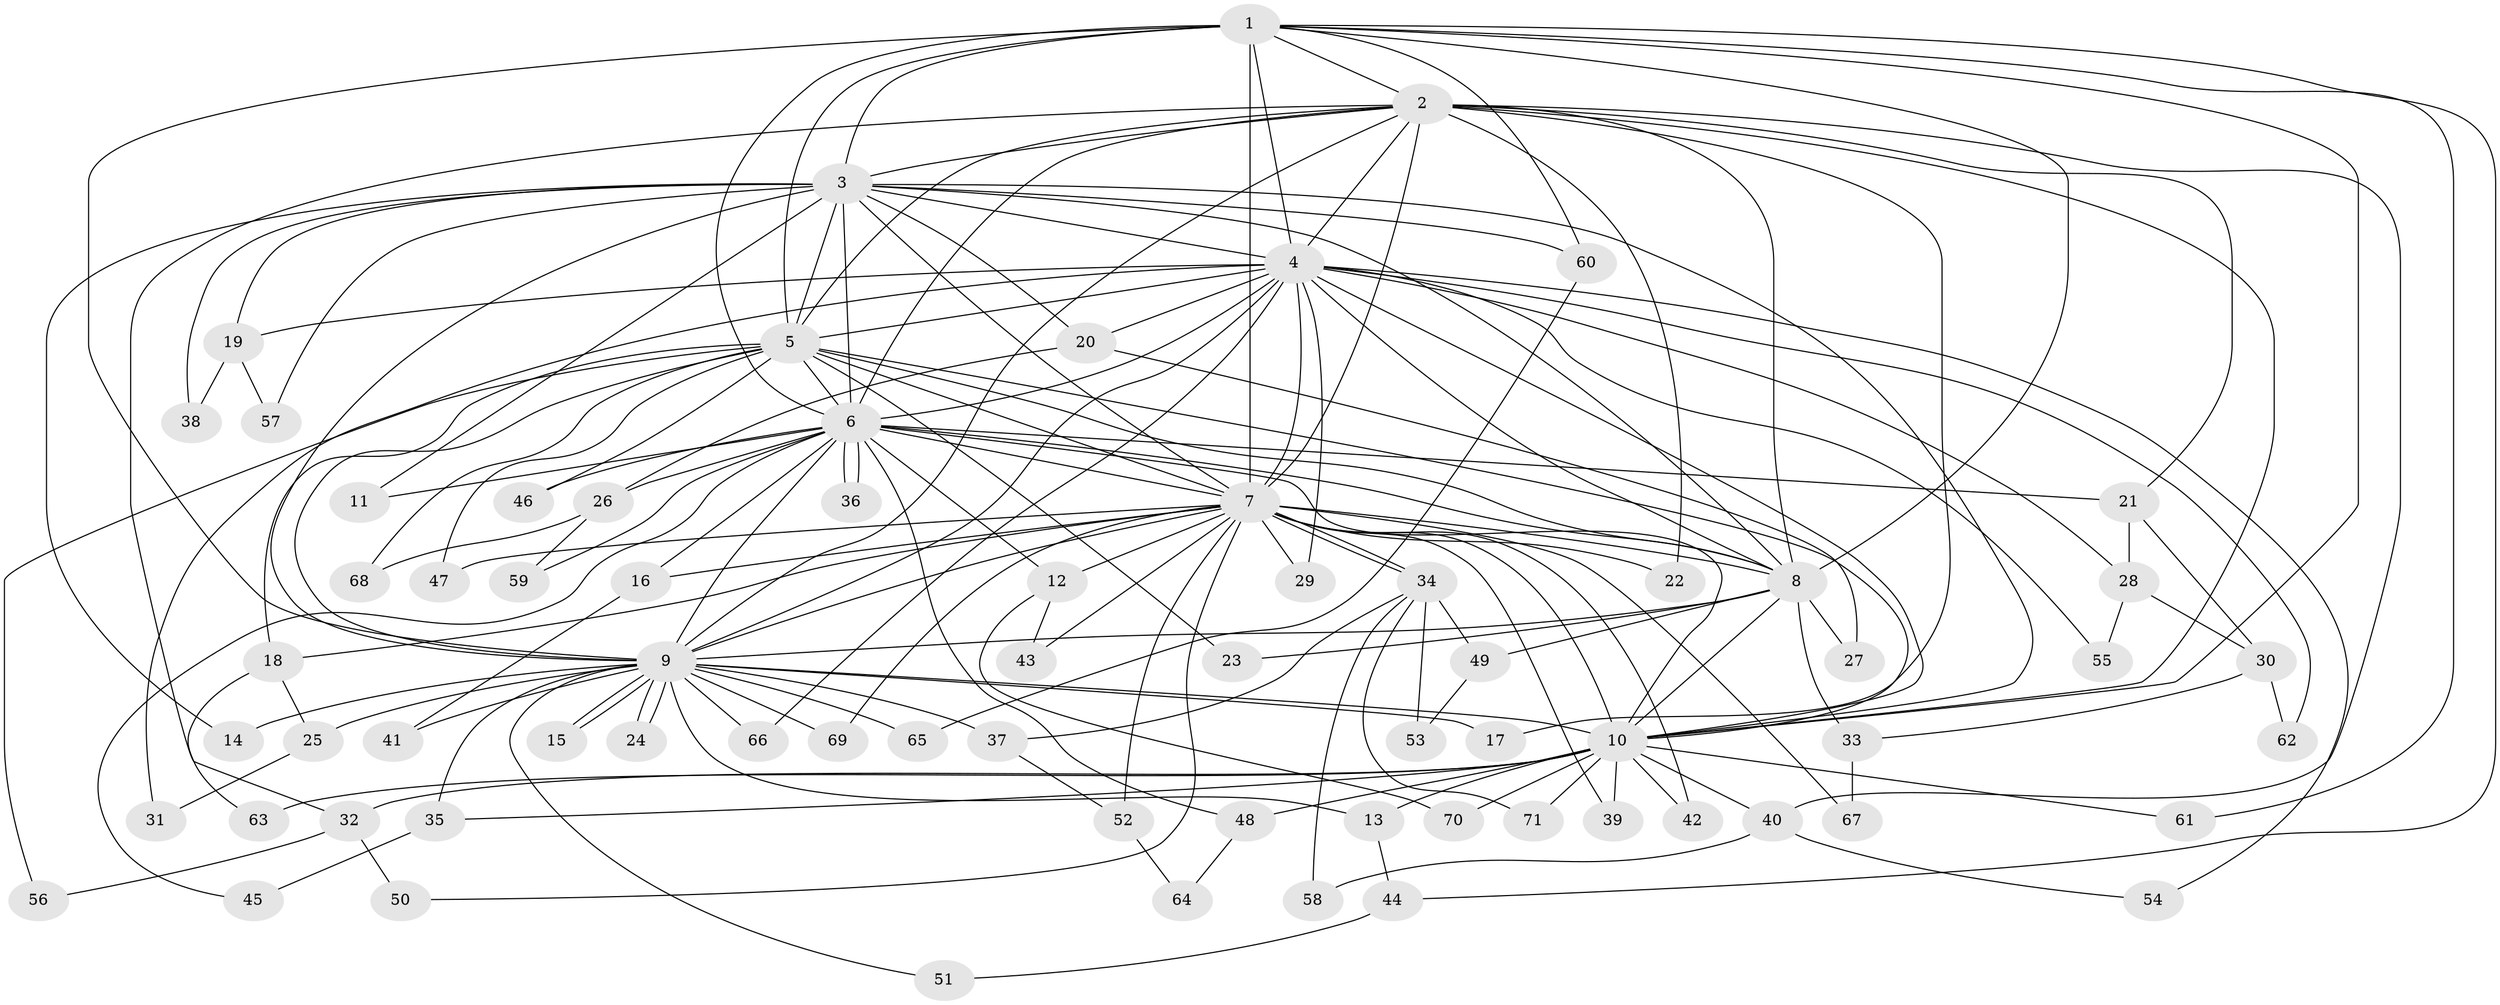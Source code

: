 // coarse degree distribution, {8: 0.023255813953488372, 10: 0.023255813953488372, 16: 0.023255813953488372, 13: 0.023255813953488372, 14: 0.023255813953488372, 22: 0.023255813953488372, 17: 0.023255813953488372, 2: 0.3953488372093023, 4: 0.11627906976744186, 3: 0.13953488372093023, 1: 0.13953488372093023, 5: 0.046511627906976744}
// Generated by graph-tools (version 1.1) at 2025/50/03/04/25 22:50:03]
// undirected, 71 vertices, 167 edges
graph export_dot {
  node [color=gray90,style=filled];
  1;
  2;
  3;
  4;
  5;
  6;
  7;
  8;
  9;
  10;
  11;
  12;
  13;
  14;
  15;
  16;
  17;
  18;
  19;
  20;
  21;
  22;
  23;
  24;
  25;
  26;
  27;
  28;
  29;
  30;
  31;
  32;
  33;
  34;
  35;
  36;
  37;
  38;
  39;
  40;
  41;
  42;
  43;
  44;
  45;
  46;
  47;
  48;
  49;
  50;
  51;
  52;
  53;
  54;
  55;
  56;
  57;
  58;
  59;
  60;
  61;
  62;
  63;
  64;
  65;
  66;
  67;
  68;
  69;
  70;
  71;
  1 -- 2;
  1 -- 3;
  1 -- 4;
  1 -- 5;
  1 -- 6;
  1 -- 7;
  1 -- 8;
  1 -- 9;
  1 -- 10;
  1 -- 44;
  1 -- 60;
  1 -- 61;
  2 -- 3;
  2 -- 4;
  2 -- 5;
  2 -- 6;
  2 -- 7;
  2 -- 8;
  2 -- 9;
  2 -- 10;
  2 -- 17;
  2 -- 21;
  2 -- 22;
  2 -- 32;
  2 -- 40;
  3 -- 4;
  3 -- 5;
  3 -- 6;
  3 -- 7;
  3 -- 8;
  3 -- 9;
  3 -- 10;
  3 -- 11;
  3 -- 14;
  3 -- 19;
  3 -- 20;
  3 -- 38;
  3 -- 57;
  3 -- 60;
  4 -- 5;
  4 -- 6;
  4 -- 7;
  4 -- 8;
  4 -- 9;
  4 -- 10;
  4 -- 19;
  4 -- 20;
  4 -- 28;
  4 -- 29;
  4 -- 31;
  4 -- 54;
  4 -- 55;
  4 -- 62;
  4 -- 66;
  5 -- 6;
  5 -- 7;
  5 -- 8;
  5 -- 9;
  5 -- 10;
  5 -- 18;
  5 -- 23;
  5 -- 46;
  5 -- 47;
  5 -- 56;
  5 -- 68;
  6 -- 7;
  6 -- 8;
  6 -- 9;
  6 -- 10;
  6 -- 11;
  6 -- 12;
  6 -- 16;
  6 -- 21;
  6 -- 26;
  6 -- 36;
  6 -- 36;
  6 -- 45;
  6 -- 46;
  6 -- 48;
  6 -- 59;
  7 -- 8;
  7 -- 9;
  7 -- 10;
  7 -- 12;
  7 -- 16;
  7 -- 18;
  7 -- 22;
  7 -- 29;
  7 -- 34;
  7 -- 34;
  7 -- 39;
  7 -- 42;
  7 -- 43;
  7 -- 47;
  7 -- 50;
  7 -- 52;
  7 -- 67;
  7 -- 69;
  8 -- 9;
  8 -- 10;
  8 -- 23;
  8 -- 27;
  8 -- 33;
  8 -- 49;
  9 -- 10;
  9 -- 13;
  9 -- 14;
  9 -- 15;
  9 -- 15;
  9 -- 17;
  9 -- 24;
  9 -- 24;
  9 -- 25;
  9 -- 35;
  9 -- 37;
  9 -- 41;
  9 -- 51;
  9 -- 65;
  9 -- 66;
  9 -- 69;
  10 -- 13;
  10 -- 32;
  10 -- 35;
  10 -- 39;
  10 -- 40;
  10 -- 42;
  10 -- 48;
  10 -- 61;
  10 -- 63;
  10 -- 70;
  10 -- 71;
  12 -- 43;
  12 -- 70;
  13 -- 44;
  16 -- 41;
  18 -- 25;
  18 -- 63;
  19 -- 38;
  19 -- 57;
  20 -- 26;
  20 -- 27;
  21 -- 28;
  21 -- 30;
  25 -- 31;
  26 -- 59;
  26 -- 68;
  28 -- 30;
  28 -- 55;
  30 -- 33;
  30 -- 62;
  32 -- 50;
  32 -- 56;
  33 -- 67;
  34 -- 37;
  34 -- 49;
  34 -- 53;
  34 -- 58;
  34 -- 71;
  35 -- 45;
  37 -- 52;
  40 -- 54;
  40 -- 58;
  44 -- 51;
  48 -- 64;
  49 -- 53;
  52 -- 64;
  60 -- 65;
}

